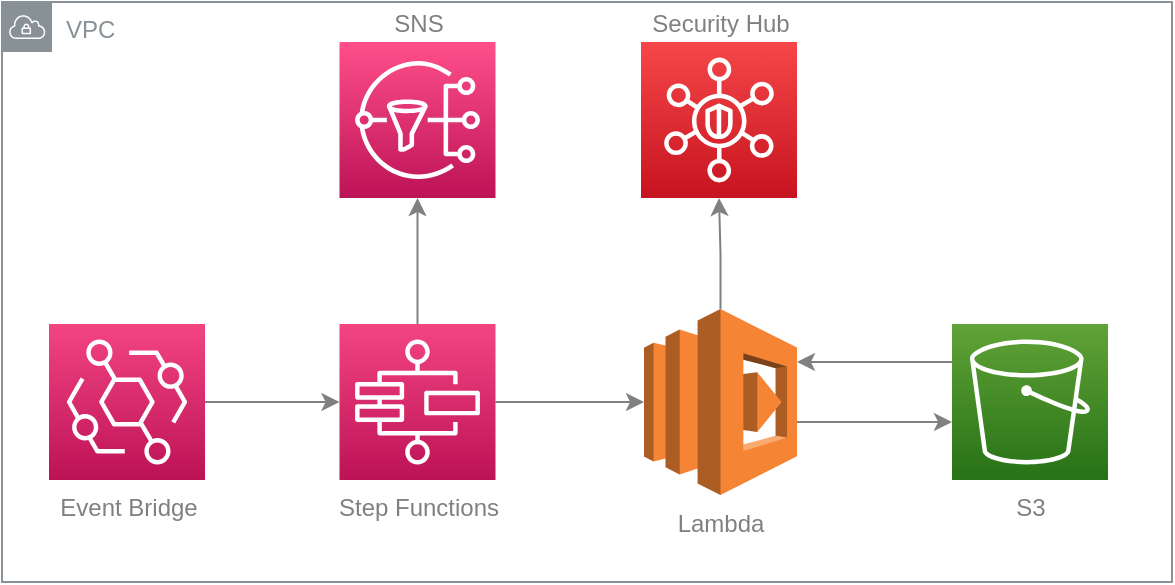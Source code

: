 <mxfile>
    <diagram id="fmk87KMWsRpPHeyAXRBI" name="Page-1">
        <mxGraphModel dx="751" dy="688" grid="1" gridSize="10" guides="1" tooltips="1" connect="1" arrows="1" fold="1" page="1" pageScale="1" pageWidth="850" pageHeight="1100" math="0" shadow="0">
            <root>
                <mxCell id="0"/>
                <mxCell id="1" parent="0"/>
                <mxCell id="ulzdCFbi7KyNJwYKFdQd-4" value="VPC" style="outlineConnect=0;gradientColor=none;html=1;whiteSpace=wrap;fontSize=12;fontStyle=0;shape=mxgraph.aws4.group;grIcon=mxgraph.aws4.group_vpc;strokeColor=#879196;fillColor=none;verticalAlign=top;align=left;spacingLeft=30;fontColor=#879196;dashed=0;" parent="1" vertex="1">
                    <mxGeometry x="85" y="20" width="585" height="290" as="geometry"/>
                </mxCell>
                <mxCell id="ulzdCFbi7KyNJwYKFdQd-1" value="Security Hub" style="outlineConnect=0;fontColor=#808080;gradientColor=#F54749;gradientDirection=north;fillColor=#C7131F;strokeColor=#ffffff;dashed=0;verticalLabelPosition=top;verticalAlign=bottom;align=center;html=1;fontSize=12;fontStyle=0;aspect=fixed;shape=mxgraph.aws4.resourceIcon;resIcon=mxgraph.aws4.security_hub;labelPosition=center;" parent="1" vertex="1">
                    <mxGeometry x="404.5" y="40" width="78" height="78" as="geometry"/>
                </mxCell>
                <mxCell id="ulzdCFbi7KyNJwYKFdQd-16" style="edgeStyle=orthogonalEdgeStyle;rounded=0;orthogonalLoop=1;jettySize=auto;html=1;strokeColor=#808080;" parent="1" source="ulzdCFbi7KyNJwYKFdQd-2" target="ulzdCFbi7KyNJwYKFdQd-3" edge="1">
                    <mxGeometry relative="1" as="geometry">
                        <Array as="points">
                            <mxPoint x="530" y="200"/>
                            <mxPoint x="530" y="200"/>
                        </Array>
                    </mxGeometry>
                </mxCell>
                <mxCell id="ulzdCFbi7KyNJwYKFdQd-2" value="&lt;font&gt;S3&lt;/font&gt;" style="outlineConnect=0;fontColor=#808080;gradientColor=#60A337;gradientDirection=north;fillColor=#277116;strokeColor=#ffffff;dashed=0;verticalLabelPosition=bottom;verticalAlign=top;align=center;html=1;fontSize=12;fontStyle=0;aspect=fixed;shape=mxgraph.aws4.resourceIcon;resIcon=mxgraph.aws4.s3;" parent="1" vertex="1">
                    <mxGeometry x="560" y="181" width="78" height="78" as="geometry"/>
                </mxCell>
                <mxCell id="ulzdCFbi7KyNJwYKFdQd-14" style="edgeStyle=orthogonalEdgeStyle;rounded=0;orthogonalLoop=1;jettySize=auto;html=1;strokeColor=#808080;" parent="1" source="ulzdCFbi7KyNJwYKFdQd-3" target="ulzdCFbi7KyNJwYKFdQd-1" edge="1">
                    <mxGeometry relative="1" as="geometry"/>
                </mxCell>
                <mxCell id="ulzdCFbi7KyNJwYKFdQd-15" style="edgeStyle=orthogonalEdgeStyle;rounded=0;orthogonalLoop=1;jettySize=auto;html=1;strokeColor=#808080;" parent="1" source="ulzdCFbi7KyNJwYKFdQd-3" target="ulzdCFbi7KyNJwYKFdQd-2" edge="1">
                    <mxGeometry relative="1" as="geometry">
                        <Array as="points">
                            <mxPoint x="520" y="230"/>
                            <mxPoint x="520" y="230"/>
                        </Array>
                    </mxGeometry>
                </mxCell>
                <mxCell id="ulzdCFbi7KyNJwYKFdQd-3" value="&lt;font&gt;Lambda&lt;/font&gt;" style="outlineConnect=0;dashed=0;verticalLabelPosition=bottom;verticalAlign=top;align=center;html=1;shape=mxgraph.aws3.lambda;fillColor=#F58534;gradientColor=none;fontColor=#808080;" parent="1" vertex="1">
                    <mxGeometry x="406" y="173.5" width="76.5" height="93" as="geometry"/>
                </mxCell>
                <mxCell id="ulzdCFbi7KyNJwYKFdQd-9" style="edgeStyle=orthogonalEdgeStyle;rounded=0;orthogonalLoop=1;jettySize=auto;html=1;strokeColor=#808080;" parent="1" source="ulzdCFbi7KyNJwYKFdQd-6" target="ulzdCFbi7KyNJwYKFdQd-8" edge="1">
                    <mxGeometry relative="1" as="geometry"/>
                </mxCell>
                <mxCell id="ulzdCFbi7KyNJwYKFdQd-6" value="Event Bridge" style="outlineConnect=0;fontColor=#808080;gradientColor=#F34482;gradientDirection=north;fillColor=#BC1356;strokeColor=#ffffff;dashed=0;verticalLabelPosition=bottom;verticalAlign=top;align=center;html=1;fontSize=12;fontStyle=0;aspect=fixed;shape=mxgraph.aws4.resourceIcon;resIcon=mxgraph.aws4.eventbridge;" parent="1" vertex="1">
                    <mxGeometry x="108.5" y="181" width="78" height="78" as="geometry"/>
                </mxCell>
                <mxCell id="ulzdCFbi7KyNJwYKFdQd-10" style="edgeStyle=orthogonalEdgeStyle;rounded=0;orthogonalLoop=1;jettySize=auto;html=1;strokeColor=#808080;" parent="1" source="ulzdCFbi7KyNJwYKFdQd-8" target="ulzdCFbi7KyNJwYKFdQd-3" edge="1">
                    <mxGeometry relative="1" as="geometry">
                        <Array as="points">
                            <mxPoint x="370" y="220"/>
                            <mxPoint x="370" y="220"/>
                        </Array>
                    </mxGeometry>
                </mxCell>
                <mxCell id="3" style="edgeStyle=none;html=1;strokeColor=#808080;" edge="1" parent="1" source="ulzdCFbi7KyNJwYKFdQd-8" target="2">
                    <mxGeometry relative="1" as="geometry"/>
                </mxCell>
                <mxCell id="ulzdCFbi7KyNJwYKFdQd-8" value="Step Functions" style="outlineConnect=0;fontColor=#808080;gradientColor=#F34482;gradientDirection=north;fillColor=#BC1356;strokeColor=#ffffff;dashed=0;verticalLabelPosition=bottom;verticalAlign=top;align=center;html=1;fontSize=12;fontStyle=0;aspect=fixed;shape=mxgraph.aws4.resourceIcon;resIcon=mxgraph.aws4.step_functions;" parent="1" vertex="1">
                    <mxGeometry x="253.75" y="181" width="78" height="78" as="geometry"/>
                </mxCell>
                <mxCell id="2" value="&lt;font color=&quot;#808080&quot;&gt;SNS&lt;/font&gt;" style="sketch=0;points=[[0,0,0],[0.25,0,0],[0.5,0,0],[0.75,0,0],[1,0,0],[0,1,0],[0.25,1,0],[0.5,1,0],[0.75,1,0],[1,1,0],[0,0.25,0],[0,0.5,0],[0,0.75,0],[1,0.25,0],[1,0.5,0],[1,0.75,0]];outlineConnect=0;fontColor=#232F3E;gradientColor=#FF4F8B;gradientDirection=north;fillColor=#BC1356;strokeColor=#ffffff;dashed=0;verticalLabelPosition=top;verticalAlign=bottom;align=center;html=1;fontSize=12;fontStyle=0;aspect=fixed;shape=mxgraph.aws4.resourceIcon;resIcon=mxgraph.aws4.sns;labelPosition=center;" vertex="1" parent="1">
                    <mxGeometry x="253.75" y="40" width="78" height="78" as="geometry"/>
                </mxCell>
            </root>
        </mxGraphModel>
    </diagram>
</mxfile>